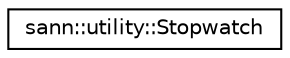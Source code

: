 digraph "Graphical Class Hierarchy"
{
  edge [fontname="Helvetica",fontsize="10",labelfontname="Helvetica",labelfontsize="10"];
  node [fontname="Helvetica",fontsize="10",shape=record];
  rankdir="LR";
  Node0 [label="sann::utility::Stopwatch",height=0.2,width=0.4,color="black", fillcolor="white", style="filled",URL="$classsann_1_1utility_1_1Stopwatch.html",tooltip="It is just a stopwatch to keep time for performance&#39;s purposes. "];
}
